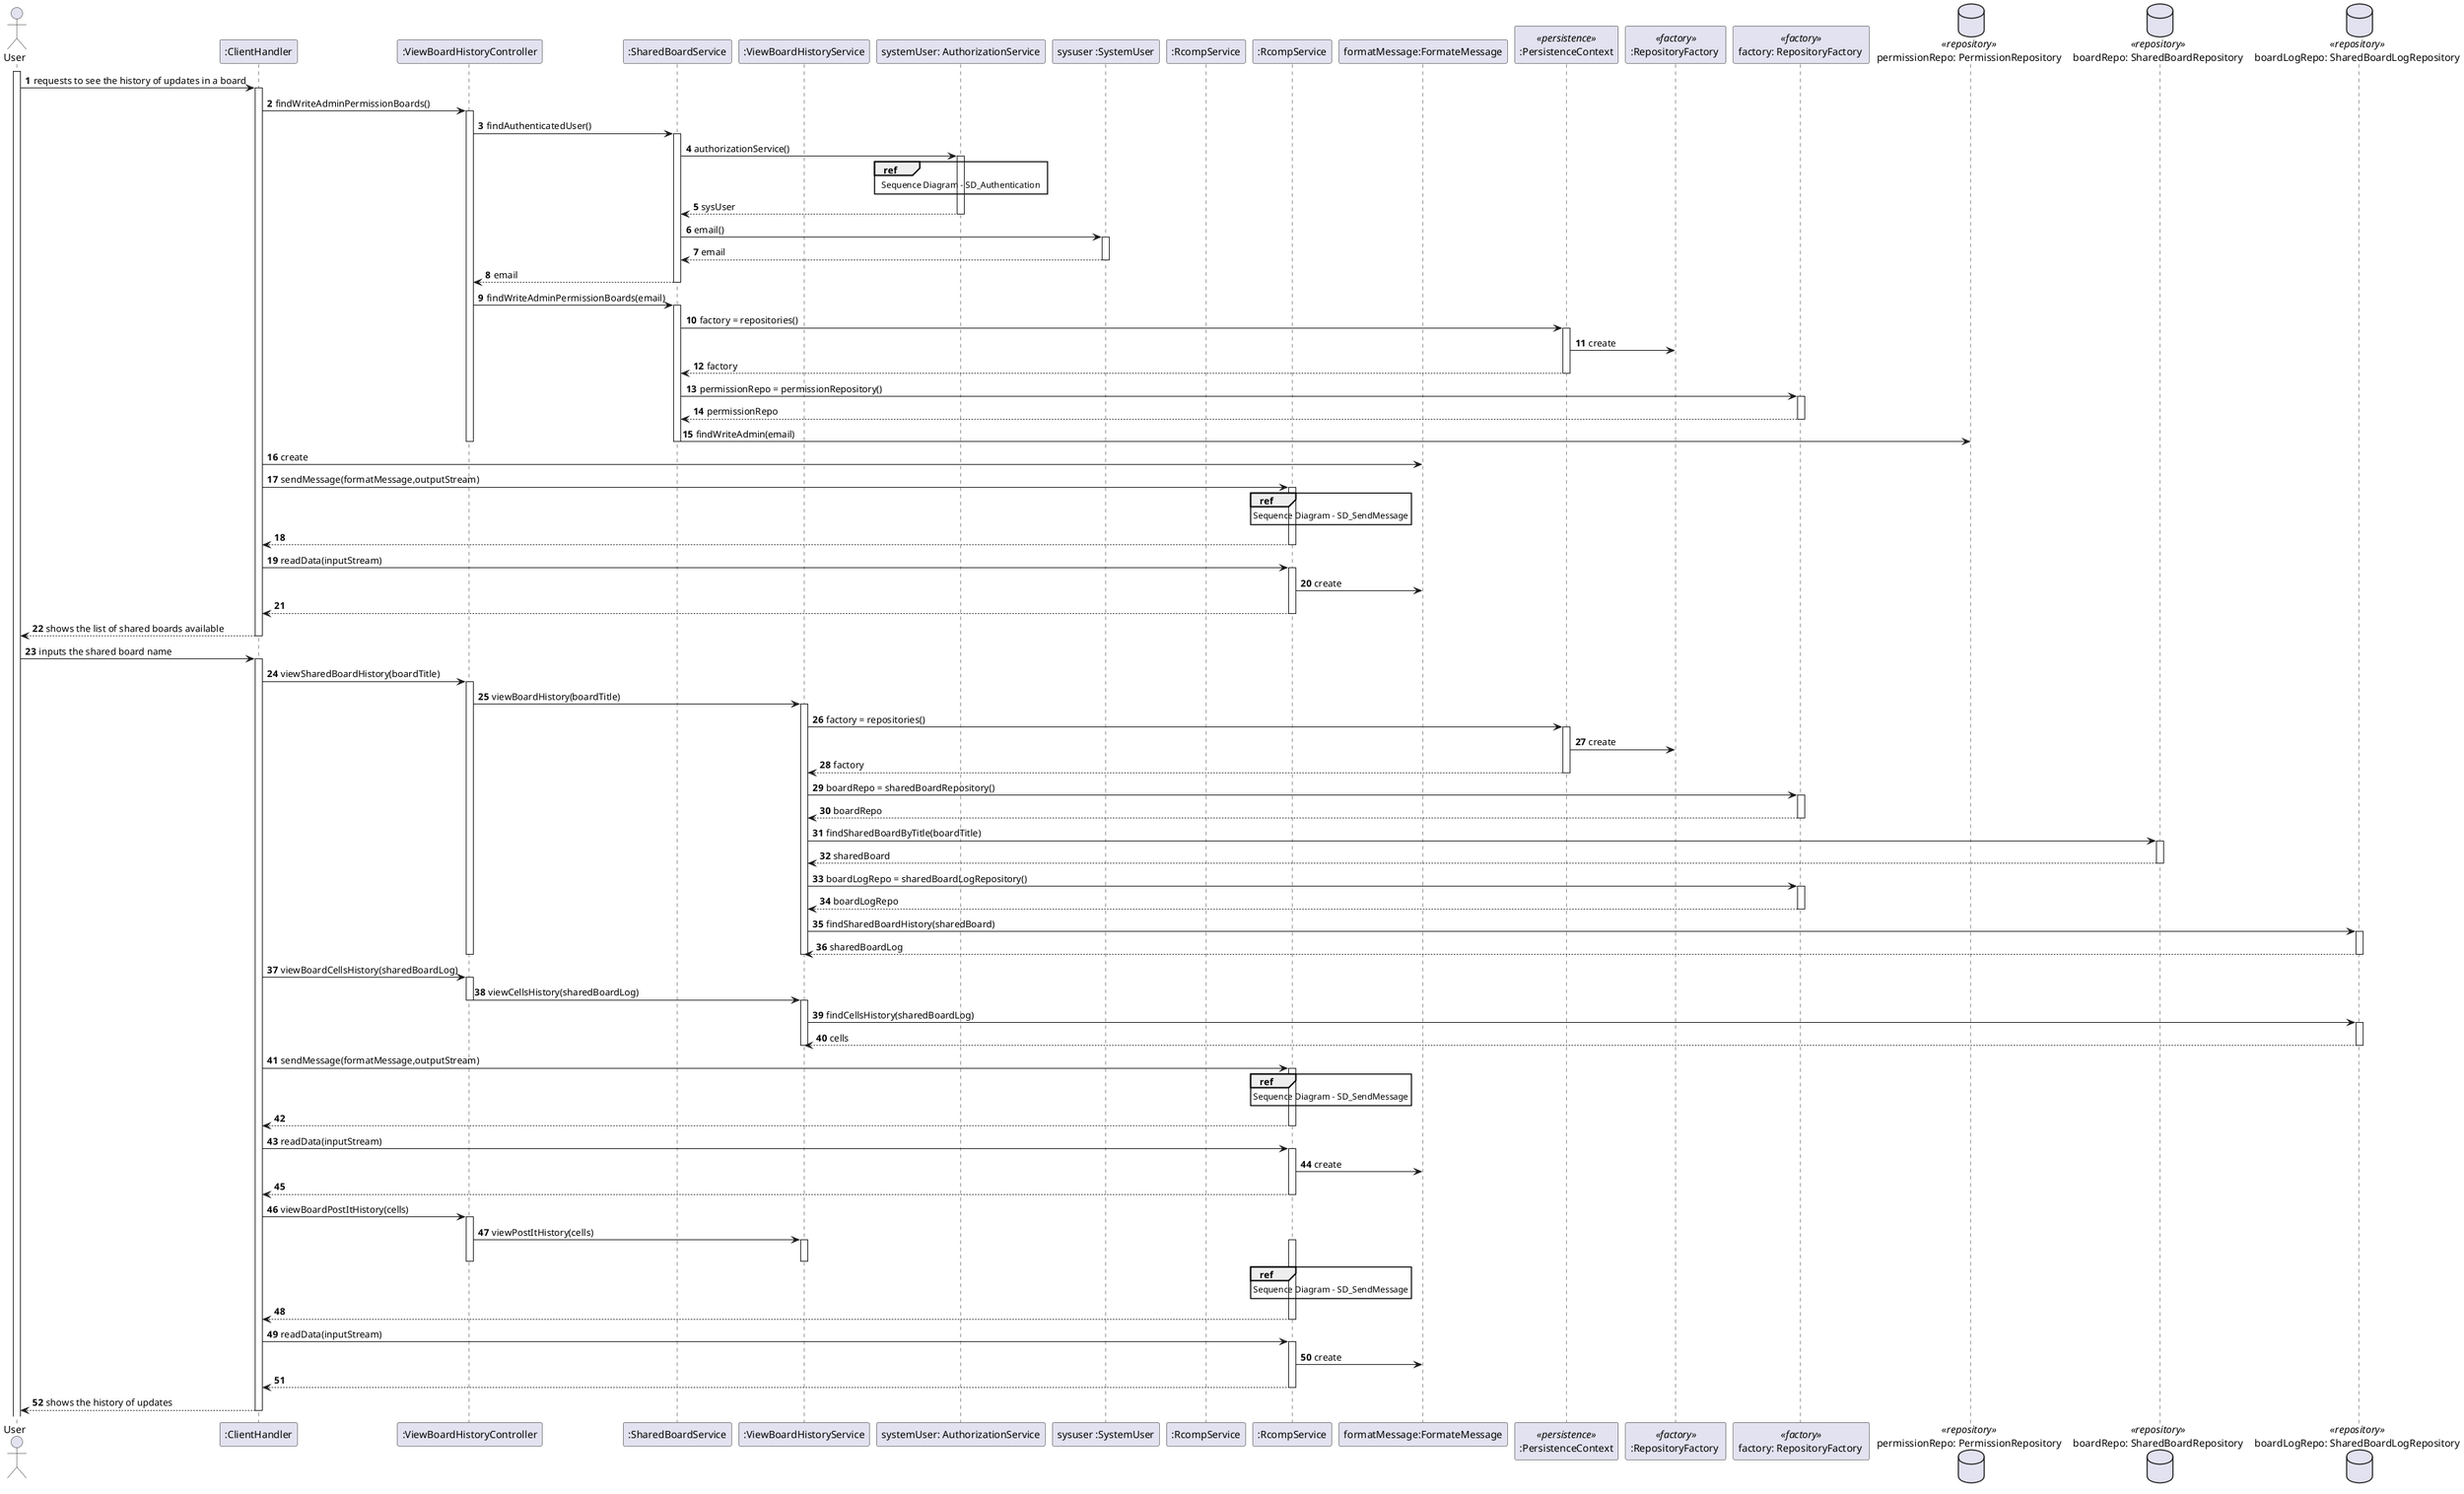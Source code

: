 @startuml

autonumber
actor "User" as usr

participant ":ClientHandler" as sys
participant ":ViewBoardHistoryController" as ctrl
participant ":SharedBoardService" as sbService
participant ":ViewBoardHistoryService" as viewService
participant "systemUser: AuthorizationService" as auth
participant "sysuser :SystemUser" as user
participant ":RcompService" as serv
participant ":RcompService" as rcomServ
participant "formatMessage:FormateMessage" as msg
participant ":PersistenceContext" as persist <<persistence>>
participant ":RepositoryFactory " as rfcls <<factory>>
participant "factory: RepositoryFactory " as factory <<factory>>
database "permissionRepo: PermissionRepository" as permissionRepo <<repository>>
database "boardRepo: SharedBoardRepository" as boardRepo <<repository>>
database "boardLogRepo: SharedBoardLogRepository" as boardLogRepo <<repository>>

activate usr
usr -> sys : requests to see the history of updates in a board
activate sys
sys->ctrl: findWriteAdminPermissionBoards()
activate ctrl
ctrl->sbService: findAuthenticatedUser()
activate sbService

sbService->auth: authorizationService()
activate auth
ref over auth
Sequence Diagram - SD_Authentication
end
auth -->sbService: sysUser
deactivate auth
sbService-> user: email()
activate user
user-->sbService:  email
deactivate user
deactivate auth
sbService-->ctrl:email
deactivate sbService
ctrl->sbService: findWriteAdminPermissionBoards(email)
activate sbService
sbService->persist: factory = repositories()
activate persist
persist->rfcls: create
persist-->sbService: factory
deactivate persist
sbService->factory: permissionRepo = permissionRepository()
activate factory
factory--> sbService: permissionRepo
deactivate factory
sbService-> permissionRepo: findWriteAdmin(email)
deactivate sbService
deactivate ctrl
sys->msg:create
sys->rcomServ: sendMessage(formatMessage,outputStream)
activate rcomServ
ref over rcomServ
Sequence Diagram - SD_SendMessage
end
rcomServ-->sys
deactivate rcomServ
sys->rcomServ: readData(inputStream)
activate rcomServ
rcomServ->msg: create
rcomServ-->sys
deactivate rcomServ
sys --> usr : shows the list of shared boards available
deactivate sys

usr -> sys: inputs the shared board name
activate sys
sys->ctrl: viewSharedBoardHistory(boardTitle)
activate ctrl
ctrl->viewService: viewBoardHistory(boardTitle)
activate viewService
viewService->persist: factory = repositories()
activate persist
persist->rfcls: create
persist-->viewService: factory
deactivate persist
viewService->factory: boardRepo = sharedBoardRepository()
activate factory
factory--> viewService: boardRepo
deactivate factory
viewService-> boardRepo: findSharedBoardByTitle(boardTitle)
activate boardRepo
boardRepo-->viewService: sharedBoard
deactivate boardRepo
viewService->factory: boardLogRepo = sharedBoardLogRepository()
activate factory
factory--> viewService: boardLogRepo
deactivate factory
viewService->boardLogRepo:findSharedBoardHistory(sharedBoard)
activate boardLogRepo
boardLogRepo-->viewService: sharedBoardLog
deactivate boardLogRepo
deactivate viewService
deactivate ctrl
sys->ctrl: viewBoardCellsHistory(sharedBoardLog)
activate ctrl
ctrl->viewService: viewCellsHistory(sharedBoardLog)
deactivate ctrl
activate viewService
viewService->boardLogRepo: findCellsHistory(sharedBoardLog)
activate boardLogRepo
boardLogRepo-->viewService:cells
deactivate boardLogRepo
deactivate viewService
sys->rcomServ: sendMessage(formatMessage,outputStream)
activate rcomServ
ref over rcomServ
Sequence Diagram - SD_SendMessage
end
rcomServ-->sys
deactivate rcomServ
sys->rcomServ: readData(inputStream)
activate rcomServ
rcomServ->msg: create
rcomServ-->sys
deactivate rcomServ
sys->ctrl: viewBoardPostItHistory(cells)
activate ctrl
ctrl->viewService:viewPostItHistory(cells)
activate viewService
deactivate viewService
deactivate ctrl
activate rcomServ
ref over rcomServ
Sequence Diagram - SD_SendMessage
end
rcomServ-->sys
deactivate rcomServ
sys->rcomServ: readData(inputStream)
activate rcomServ
rcomServ->msg: create
rcomServ-->sys
deactivate rcomServ
sys --> usr: shows the history of updates
deactivate sys


@enduml